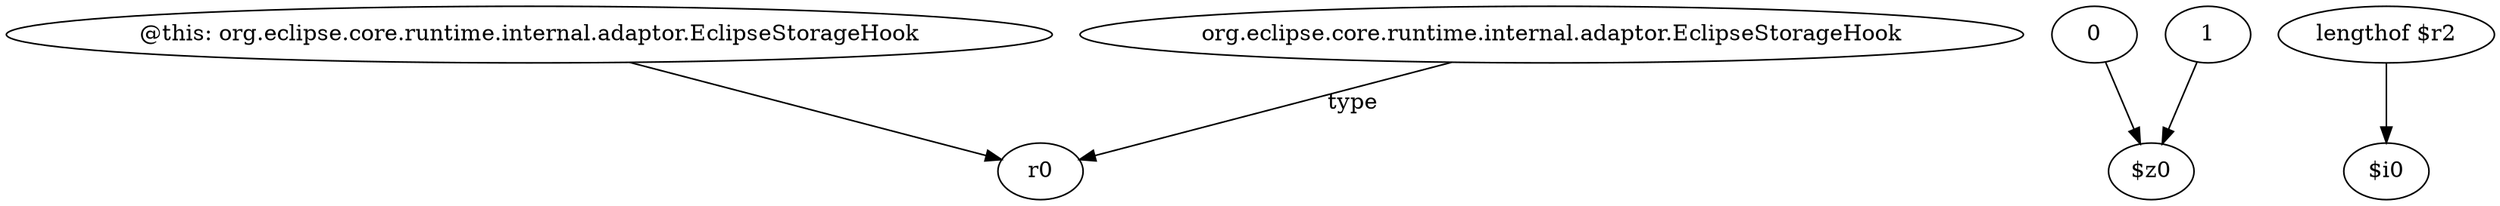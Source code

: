 digraph g {
0[label="@this: org.eclipse.core.runtime.internal.adaptor.EclipseStorageHook"]
1[label="r0"]
0->1[label=""]
2[label="0"]
3[label="$z0"]
2->3[label=""]
4[label="1"]
4->3[label=""]
5[label="lengthof $r2"]
6[label="$i0"]
5->6[label=""]
7[label="org.eclipse.core.runtime.internal.adaptor.EclipseStorageHook"]
7->1[label="type"]
}